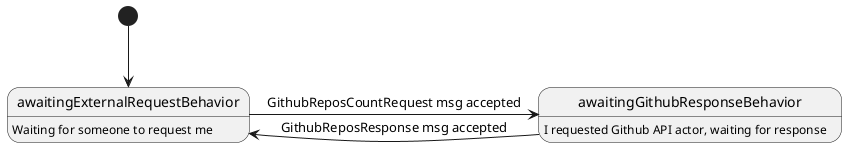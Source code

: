 @startuml

[*] --> awaitingExternalRequestBehavior
awaitingExternalRequestBehavior : Waiting for someone to request me
awaitingGithubResponseBehavior : I requested Github API actor, waiting for response

awaitingExternalRequestBehavior -> awaitingGithubResponseBehavior: GithubReposCountRequest msg accepted
awaitingGithubResponseBehavior -> awaitingExternalRequestBehavior: GithubReposResponse msg accepted

@enduml